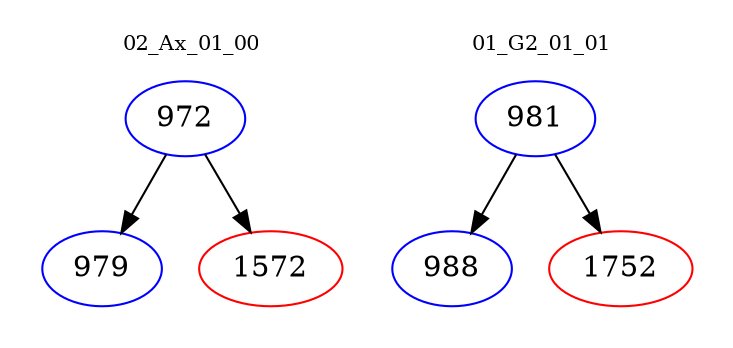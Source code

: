 digraph{
subgraph cluster_0 {
color = white
label = "02_Ax_01_00";
fontsize=10;
T0_972 [label="972", color="blue"]
T0_972 -> T0_979 [color="black"]
T0_979 [label="979", color="blue"]
T0_972 -> T0_1572 [color="black"]
T0_1572 [label="1572", color="red"]
}
subgraph cluster_1 {
color = white
label = "01_G2_01_01";
fontsize=10;
T1_981 [label="981", color="blue"]
T1_981 -> T1_988 [color="black"]
T1_988 [label="988", color="blue"]
T1_981 -> T1_1752 [color="black"]
T1_1752 [label="1752", color="red"]
}
}
